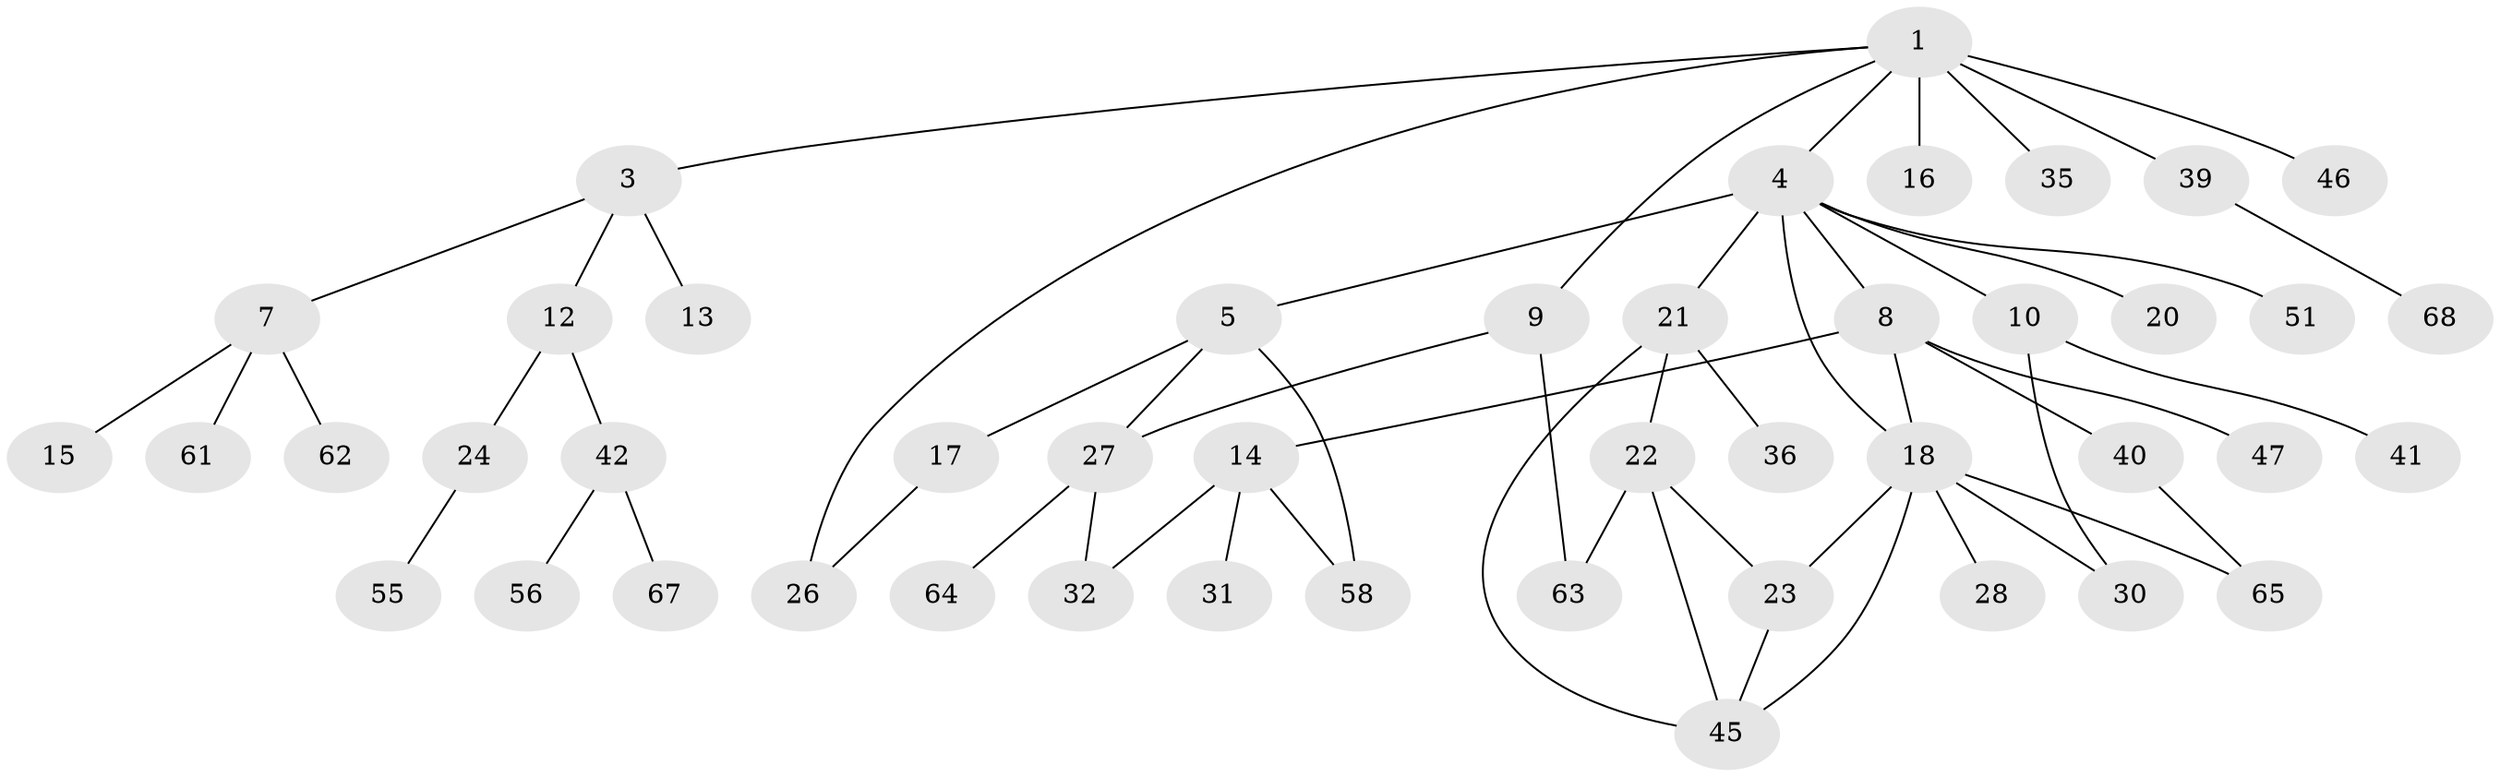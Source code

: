 // original degree distribution, {6: 0.028169014084507043, 5: 0.014084507042253521, 3: 0.19718309859154928, 8: 0.014084507042253521, 4: 0.09859154929577464, 2: 0.352112676056338, 1: 0.29577464788732394}
// Generated by graph-tools (version 1.1) at 2025/41/03/06/25 10:41:26]
// undirected, 46 vertices, 57 edges
graph export_dot {
graph [start="1"]
  node [color=gray90,style=filled];
  1 [super="+2"];
  3 [super="+6"];
  4 [super="+11"];
  5 [super="+53"];
  7 [super="+49"];
  8 [super="+29"];
  9 [super="+70"];
  10 [super="+25"];
  12;
  13 [super="+54"];
  14 [super="+44"];
  15 [super="+66"];
  16 [super="+48"];
  17 [super="+71"];
  18 [super="+19"];
  20;
  21 [super="+33"];
  22 [super="+38"];
  23 [super="+59"];
  24 [super="+50"];
  26;
  27 [super="+34"];
  28;
  30 [super="+57"];
  31 [super="+37"];
  32 [super="+43"];
  35;
  36;
  39 [super="+60"];
  40;
  41;
  42 [super="+52"];
  45;
  46;
  47;
  51;
  55;
  56 [super="+69"];
  58;
  61;
  62;
  63;
  64;
  65;
  67;
  68;
  1 -- 3;
  1 -- 9;
  1 -- 16 [weight=2];
  1 -- 26;
  1 -- 46;
  1 -- 35;
  1 -- 4;
  1 -- 39;
  3 -- 7;
  3 -- 12;
  3 -- 13;
  4 -- 5;
  4 -- 8;
  4 -- 10;
  4 -- 20;
  4 -- 21;
  4 -- 51;
  4 -- 18;
  5 -- 17;
  5 -- 27;
  5 -- 58;
  7 -- 15;
  7 -- 61;
  7 -- 62;
  8 -- 14;
  8 -- 18;
  8 -- 40;
  8 -- 47;
  9 -- 27;
  9 -- 63;
  10 -- 30;
  10 -- 41;
  12 -- 24;
  12 -- 42;
  14 -- 31;
  14 -- 58;
  14 -- 32;
  17 -- 26;
  18 -- 28;
  18 -- 65;
  18 -- 23;
  18 -- 45;
  18 -- 30;
  21 -- 22;
  21 -- 45;
  21 -- 36;
  22 -- 63;
  22 -- 45;
  22 -- 23;
  23 -- 45;
  24 -- 55;
  27 -- 32;
  27 -- 64;
  39 -- 68;
  40 -- 65;
  42 -- 56;
  42 -- 67;
}
